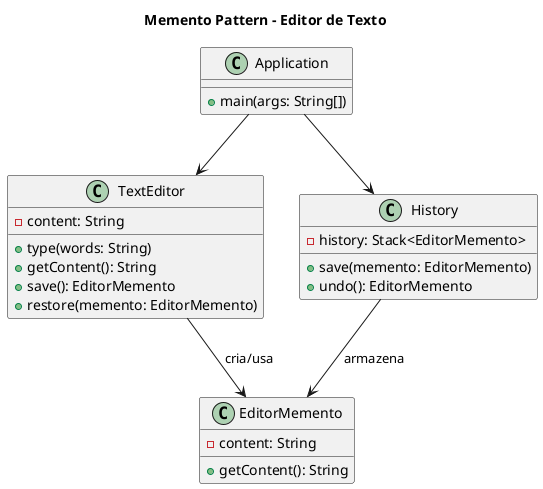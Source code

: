 @startuml
title Memento Pattern - Editor de Texto

class EditorMemento {
    - content: String
    + getContent(): String
}

class TextEditor {
    - content: String
    + type(words: String)
    + getContent(): String
    + save(): EditorMemento
    + restore(memento: EditorMemento)
}

class History {
    - history: Stack<EditorMemento>
    + save(memento: EditorMemento)
    + undo(): EditorMemento
}

class Application {
    + main(args: String[])
}

TextEditor --> EditorMemento : cria/usa
History --> EditorMemento : armazena
Application --> TextEditor
Application --> History
@enduml
